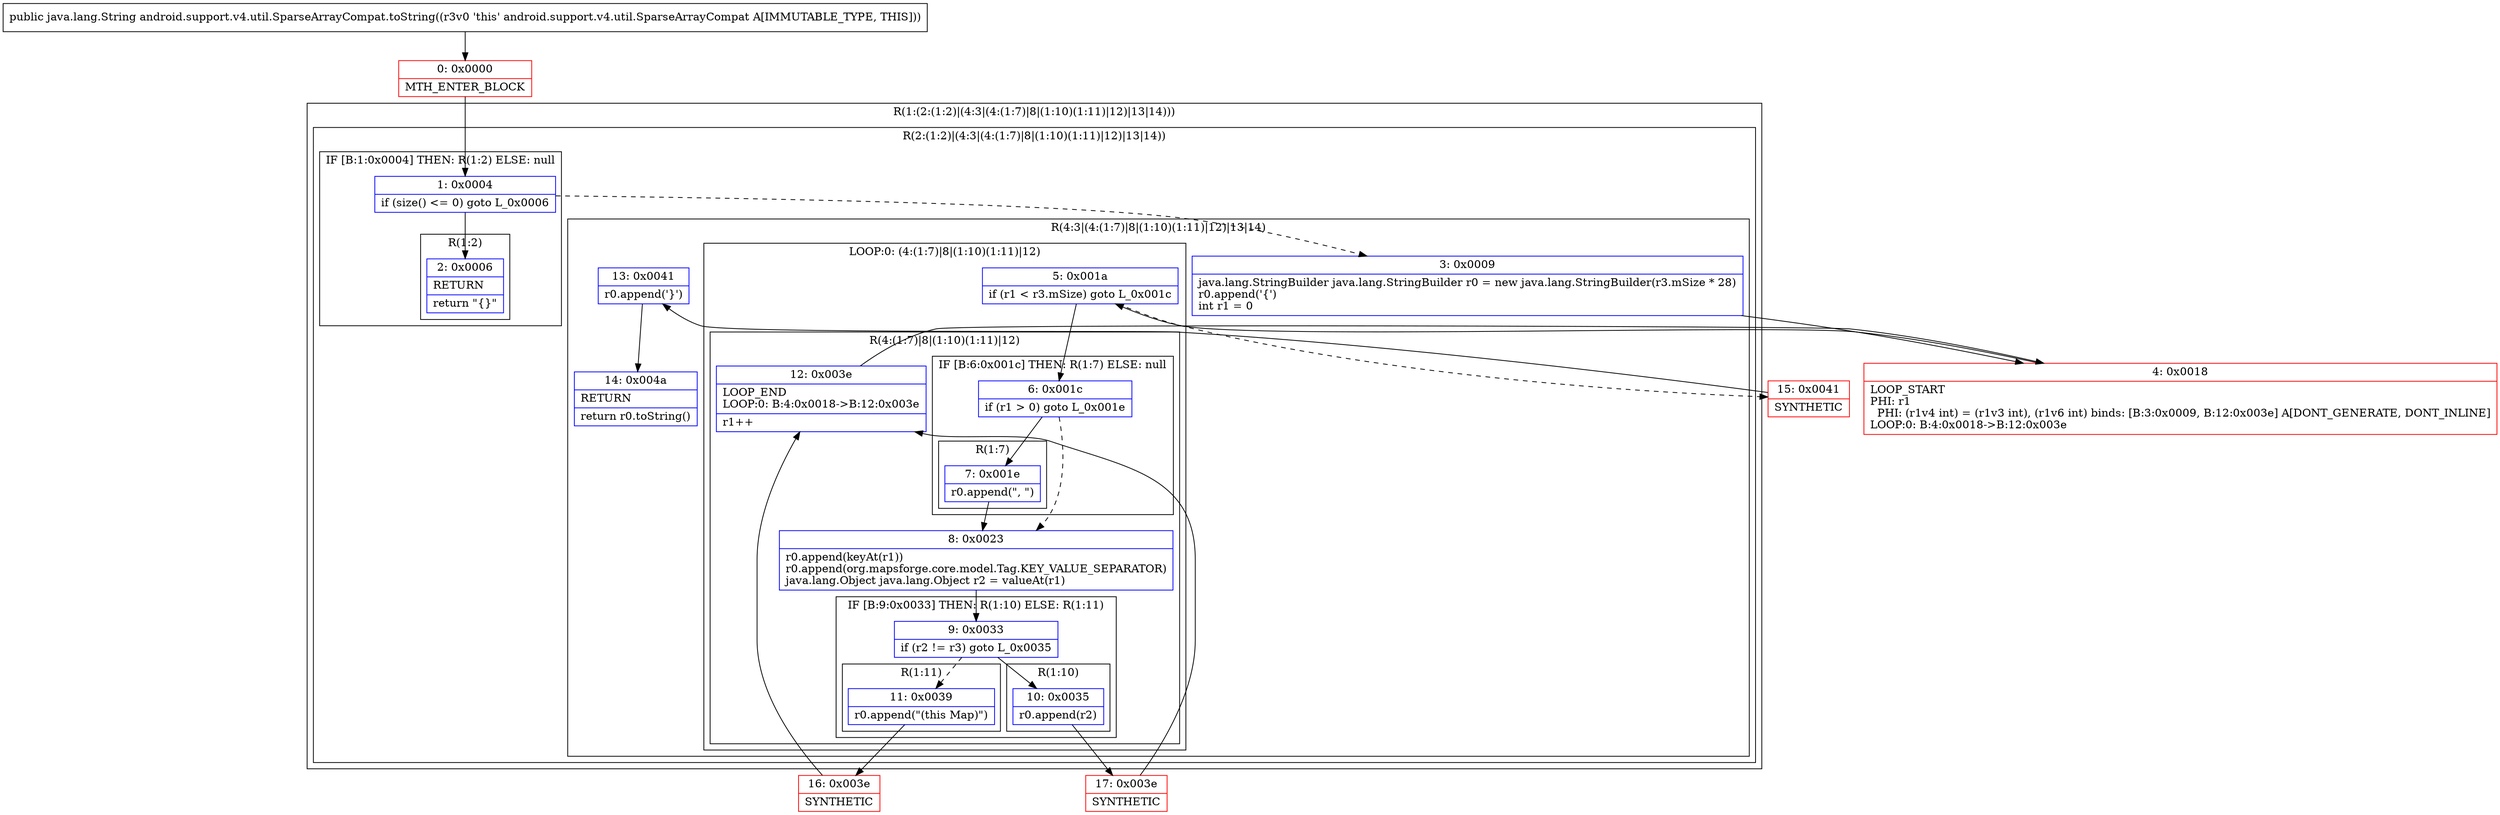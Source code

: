 digraph "CFG forandroid.support.v4.util.SparseArrayCompat.toString()Ljava\/lang\/String;" {
subgraph cluster_Region_347640357 {
label = "R(1:(2:(1:2)|(4:3|(4:(1:7)|8|(1:10)(1:11)|12)|13|14)))";
node [shape=record,color=blue];
subgraph cluster_Region_504443034 {
label = "R(2:(1:2)|(4:3|(4:(1:7)|8|(1:10)(1:11)|12)|13|14))";
node [shape=record,color=blue];
subgraph cluster_IfRegion_1676291028 {
label = "IF [B:1:0x0004] THEN: R(1:2) ELSE: null";
node [shape=record,color=blue];
Node_1 [shape=record,label="{1\:\ 0x0004|if (size() \<= 0) goto L_0x0006\l}"];
subgraph cluster_Region_1437114197 {
label = "R(1:2)";
node [shape=record,color=blue];
Node_2 [shape=record,label="{2\:\ 0x0006|RETURN\l|return \"\{\}\"\l}"];
}
}
subgraph cluster_Region_1036525381 {
label = "R(4:3|(4:(1:7)|8|(1:10)(1:11)|12)|13|14)";
node [shape=record,color=blue];
Node_3 [shape=record,label="{3\:\ 0x0009|java.lang.StringBuilder java.lang.StringBuilder r0 = new java.lang.StringBuilder(r3.mSize * 28)\lr0.append('\{')\lint r1 = 0\l}"];
subgraph cluster_LoopRegion_319566723 {
label = "LOOP:0: (4:(1:7)|8|(1:10)(1:11)|12)";
node [shape=record,color=blue];
Node_5 [shape=record,label="{5\:\ 0x001a|if (r1 \< r3.mSize) goto L_0x001c\l}"];
subgraph cluster_Region_1302335735 {
label = "R(4:(1:7)|8|(1:10)(1:11)|12)";
node [shape=record,color=blue];
subgraph cluster_IfRegion_1592176317 {
label = "IF [B:6:0x001c] THEN: R(1:7) ELSE: null";
node [shape=record,color=blue];
Node_6 [shape=record,label="{6\:\ 0x001c|if (r1 \> 0) goto L_0x001e\l}"];
subgraph cluster_Region_1615557670 {
label = "R(1:7)";
node [shape=record,color=blue];
Node_7 [shape=record,label="{7\:\ 0x001e|r0.append(\", \")\l}"];
}
}
Node_8 [shape=record,label="{8\:\ 0x0023|r0.append(keyAt(r1))\lr0.append(org.mapsforge.core.model.Tag.KEY_VALUE_SEPARATOR)\ljava.lang.Object java.lang.Object r2 = valueAt(r1)\l}"];
subgraph cluster_IfRegion_529287452 {
label = "IF [B:9:0x0033] THEN: R(1:10) ELSE: R(1:11)";
node [shape=record,color=blue];
Node_9 [shape=record,label="{9\:\ 0x0033|if (r2 != r3) goto L_0x0035\l}"];
subgraph cluster_Region_1427281722 {
label = "R(1:10)";
node [shape=record,color=blue];
Node_10 [shape=record,label="{10\:\ 0x0035|r0.append(r2)\l}"];
}
subgraph cluster_Region_677222634 {
label = "R(1:11)";
node [shape=record,color=blue];
Node_11 [shape=record,label="{11\:\ 0x0039|r0.append(\"(this Map)\")\l}"];
}
}
Node_12 [shape=record,label="{12\:\ 0x003e|LOOP_END\lLOOP:0: B:4:0x0018\-\>B:12:0x003e\l|r1++\l}"];
}
}
Node_13 [shape=record,label="{13\:\ 0x0041|r0.append('\}')\l}"];
Node_14 [shape=record,label="{14\:\ 0x004a|RETURN\l|return r0.toString()\l}"];
}
}
}
Node_0 [shape=record,color=red,label="{0\:\ 0x0000|MTH_ENTER_BLOCK\l}"];
Node_4 [shape=record,color=red,label="{4\:\ 0x0018|LOOP_START\lPHI: r1 \l  PHI: (r1v4 int) = (r1v3 int), (r1v6 int) binds: [B:3:0x0009, B:12:0x003e] A[DONT_GENERATE, DONT_INLINE]\lLOOP:0: B:4:0x0018\-\>B:12:0x003e\l}"];
Node_15 [shape=record,color=red,label="{15\:\ 0x0041|SYNTHETIC\l}"];
Node_16 [shape=record,color=red,label="{16\:\ 0x003e|SYNTHETIC\l}"];
Node_17 [shape=record,color=red,label="{17\:\ 0x003e|SYNTHETIC\l}"];
MethodNode[shape=record,label="{public java.lang.String android.support.v4.util.SparseArrayCompat.toString((r3v0 'this' android.support.v4.util.SparseArrayCompat A[IMMUTABLE_TYPE, THIS])) }"];
MethodNode -> Node_0;
Node_1 -> Node_2;
Node_1 -> Node_3[style=dashed];
Node_3 -> Node_4;
Node_5 -> Node_6;
Node_5 -> Node_15[style=dashed];
Node_6 -> Node_7;
Node_6 -> Node_8[style=dashed];
Node_7 -> Node_8;
Node_8 -> Node_9;
Node_9 -> Node_10;
Node_9 -> Node_11[style=dashed];
Node_10 -> Node_17;
Node_11 -> Node_16;
Node_12 -> Node_4;
Node_13 -> Node_14;
Node_0 -> Node_1;
Node_4 -> Node_5;
Node_15 -> Node_13;
Node_16 -> Node_12;
Node_17 -> Node_12;
}

